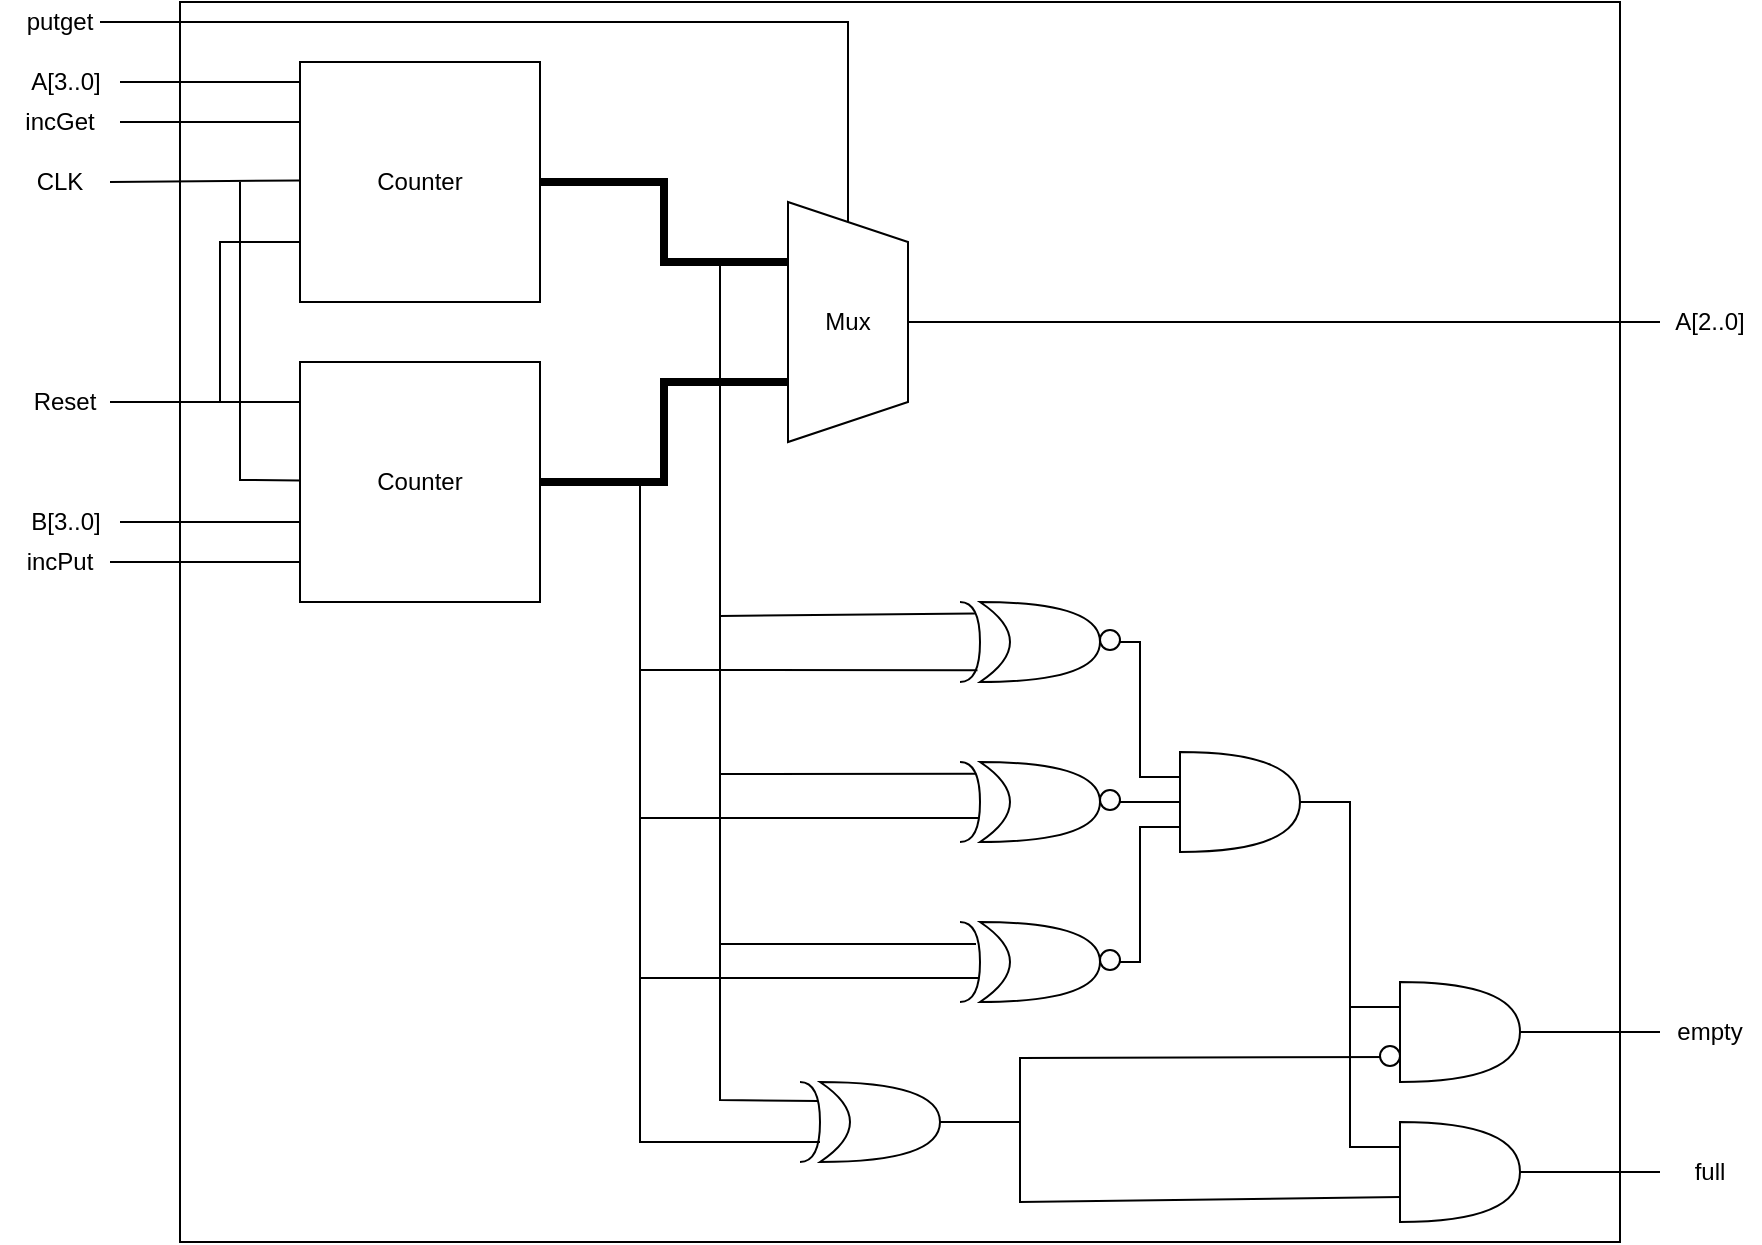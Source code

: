 <mxfile version="21.3.5" type="device">
  <diagram name="Page-1" id="IgcC-X4iaZxsO5MIDhcI">
    <mxGraphModel dx="1544" dy="696" grid="0" gridSize="10" guides="1" tooltips="1" connect="1" arrows="1" fold="1" page="0" pageScale="1" pageWidth="827" pageHeight="1169" math="0" shadow="0">
      <root>
        <mxCell id="0" />
        <mxCell id="1" parent="0" />
        <mxCell id="dIFlpC5XtX7Rx2cz8LBu-10" value="" style="rounded=0;whiteSpace=wrap;html=1;" vertex="1" parent="1">
          <mxGeometry x="80" y="60" width="720" height="620" as="geometry" />
        </mxCell>
        <mxCell id="dIFlpC5XtX7Rx2cz8LBu-32" style="edgeStyle=orthogonalEdgeStyle;rounded=0;orthogonalLoop=1;jettySize=auto;html=1;entryX=0.75;entryY=1;entryDx=0;entryDy=0;endArrow=none;endFill=0;strokeWidth=4;" edge="1" parent="1" source="dIFlpC5XtX7Rx2cz8LBu-1" target="dIFlpC5XtX7Rx2cz8LBu-4">
          <mxGeometry relative="1" as="geometry" />
        </mxCell>
        <mxCell id="dIFlpC5XtX7Rx2cz8LBu-1" value="Counter" style="rounded=0;whiteSpace=wrap;html=1;" vertex="1" parent="1">
          <mxGeometry x="140" y="240" width="120" height="120" as="geometry" />
        </mxCell>
        <mxCell id="dIFlpC5XtX7Rx2cz8LBu-31" style="edgeStyle=orthogonalEdgeStyle;rounded=0;orthogonalLoop=1;jettySize=auto;html=1;entryX=0.25;entryY=1;entryDx=0;entryDy=0;endArrow=none;endFill=0;strokeWidth=4;" edge="1" parent="1" source="dIFlpC5XtX7Rx2cz8LBu-2" target="dIFlpC5XtX7Rx2cz8LBu-4">
          <mxGeometry relative="1" as="geometry" />
        </mxCell>
        <mxCell id="dIFlpC5XtX7Rx2cz8LBu-2" value="Counter" style="rounded=0;whiteSpace=wrap;html=1;" vertex="1" parent="1">
          <mxGeometry x="140" y="90" width="120" height="120" as="geometry" />
        </mxCell>
        <mxCell id="dIFlpC5XtX7Rx2cz8LBu-34" style="edgeStyle=orthogonalEdgeStyle;rounded=0;orthogonalLoop=1;jettySize=auto;html=1;endArrow=none;endFill=0;" edge="1" parent="1" source="dIFlpC5XtX7Rx2cz8LBu-4">
          <mxGeometry relative="1" as="geometry">
            <mxPoint x="820" y="220" as="targetPoint" />
          </mxGeometry>
        </mxCell>
        <mxCell id="dIFlpC5XtX7Rx2cz8LBu-52" style="edgeStyle=orthogonalEdgeStyle;rounded=0;orthogonalLoop=1;jettySize=auto;html=1;exitX=0;exitY=0.5;exitDx=0;exitDy=0;endArrow=none;endFill=0;" edge="1" parent="1" source="dIFlpC5XtX7Rx2cz8LBu-4">
          <mxGeometry relative="1" as="geometry">
            <mxPoint x="40" y="70" as="targetPoint" />
            <Array as="points">
              <mxPoint x="414" y="70" />
            </Array>
          </mxGeometry>
        </mxCell>
        <mxCell id="dIFlpC5XtX7Rx2cz8LBu-4" value="Mux" style="shape=trapezoid;perimeter=trapezoidPerimeter;whiteSpace=wrap;html=1;fixedSize=1;direction=south;" vertex="1" parent="1">
          <mxGeometry x="384" y="160" width="60" height="120" as="geometry" />
        </mxCell>
        <mxCell id="dIFlpC5XtX7Rx2cz8LBu-24" style="edgeStyle=orthogonalEdgeStyle;rounded=0;orthogonalLoop=1;jettySize=auto;html=1;entryX=0;entryY=0.25;entryDx=0;entryDy=0;entryPerimeter=0;endArrow=none;endFill=0;" edge="1" parent="1" source="dIFlpC5XtX7Rx2cz8LBu-5" target="dIFlpC5XtX7Rx2cz8LBu-11">
          <mxGeometry relative="1" as="geometry" />
        </mxCell>
        <mxCell id="dIFlpC5XtX7Rx2cz8LBu-5" value="" style="shape=xor;whiteSpace=wrap;html=1;" vertex="1" parent="1">
          <mxGeometry x="480" y="360" width="60" height="40" as="geometry" />
        </mxCell>
        <mxCell id="dIFlpC5XtX7Rx2cz8LBu-23" style="edgeStyle=orthogonalEdgeStyle;rounded=0;orthogonalLoop=1;jettySize=auto;html=1;entryX=0;entryY=0.5;entryDx=0;entryDy=0;entryPerimeter=0;endArrow=none;endFill=0;" edge="1" parent="1" source="dIFlpC5XtX7Rx2cz8LBu-6" target="dIFlpC5XtX7Rx2cz8LBu-11">
          <mxGeometry relative="1" as="geometry" />
        </mxCell>
        <mxCell id="dIFlpC5XtX7Rx2cz8LBu-6" value="" style="shape=xor;whiteSpace=wrap;html=1;" vertex="1" parent="1">
          <mxGeometry x="480" y="440" width="60" height="40" as="geometry" />
        </mxCell>
        <mxCell id="dIFlpC5XtX7Rx2cz8LBu-22" style="edgeStyle=orthogonalEdgeStyle;rounded=0;orthogonalLoop=1;jettySize=auto;html=1;entryX=0;entryY=0.75;entryDx=0;entryDy=0;entryPerimeter=0;endArrow=none;endFill=0;" edge="1" parent="1" source="dIFlpC5XtX7Rx2cz8LBu-7" target="dIFlpC5XtX7Rx2cz8LBu-11">
          <mxGeometry relative="1" as="geometry" />
        </mxCell>
        <mxCell id="dIFlpC5XtX7Rx2cz8LBu-7" value="" style="shape=xor;whiteSpace=wrap;html=1;" vertex="1" parent="1">
          <mxGeometry x="480" y="520" width="60" height="40" as="geometry" />
        </mxCell>
        <mxCell id="dIFlpC5XtX7Rx2cz8LBu-9" value="" style="shape=xor;whiteSpace=wrap;html=1;" vertex="1" parent="1">
          <mxGeometry x="400" y="600" width="60" height="40" as="geometry" />
        </mxCell>
        <mxCell id="dIFlpC5XtX7Rx2cz8LBu-18" style="edgeStyle=orthogonalEdgeStyle;rounded=0;orthogonalLoop=1;jettySize=auto;html=1;entryX=0;entryY=0.25;entryDx=0;entryDy=0;entryPerimeter=0;endArrow=none;endFill=0;" edge="1" parent="1" source="dIFlpC5XtX7Rx2cz8LBu-11" target="dIFlpC5XtX7Rx2cz8LBu-13">
          <mxGeometry relative="1" as="geometry" />
        </mxCell>
        <mxCell id="dIFlpC5XtX7Rx2cz8LBu-11" value="" style="shape=or;whiteSpace=wrap;html=1;" vertex="1" parent="1">
          <mxGeometry x="580" y="435" width="60" height="50" as="geometry" />
        </mxCell>
        <mxCell id="dIFlpC5XtX7Rx2cz8LBu-19" style="edgeStyle=orthogonalEdgeStyle;rounded=0;orthogonalLoop=1;jettySize=auto;html=1;entryX=1;entryY=0.5;entryDx=0;entryDy=0;entryPerimeter=0;exitX=0;exitY=0.25;exitDx=0;exitDy=0;exitPerimeter=0;endArrow=none;endFill=0;" edge="1" parent="1" source="dIFlpC5XtX7Rx2cz8LBu-12" target="dIFlpC5XtX7Rx2cz8LBu-11">
          <mxGeometry relative="1" as="geometry" />
        </mxCell>
        <mxCell id="dIFlpC5XtX7Rx2cz8LBu-20" style="edgeStyle=orthogonalEdgeStyle;rounded=0;orthogonalLoop=1;jettySize=auto;html=1;endArrow=none;endFill=0;" edge="1" parent="1" source="dIFlpC5XtX7Rx2cz8LBu-12">
          <mxGeometry relative="1" as="geometry">
            <mxPoint x="820" y="575" as="targetPoint" />
          </mxGeometry>
        </mxCell>
        <mxCell id="dIFlpC5XtX7Rx2cz8LBu-12" value="" style="shape=or;whiteSpace=wrap;html=1;" vertex="1" parent="1">
          <mxGeometry x="690" y="550" width="60" height="50" as="geometry" />
        </mxCell>
        <mxCell id="dIFlpC5XtX7Rx2cz8LBu-21" style="edgeStyle=orthogonalEdgeStyle;rounded=0;orthogonalLoop=1;jettySize=auto;html=1;endArrow=none;endFill=0;" edge="1" parent="1" source="dIFlpC5XtX7Rx2cz8LBu-13">
          <mxGeometry relative="1" as="geometry">
            <mxPoint x="820" y="645" as="targetPoint" />
          </mxGeometry>
        </mxCell>
        <mxCell id="dIFlpC5XtX7Rx2cz8LBu-13" value="" style="shape=or;whiteSpace=wrap;html=1;" vertex="1" parent="1">
          <mxGeometry x="690" y="620" width="60" height="50" as="geometry" />
        </mxCell>
        <mxCell id="dIFlpC5XtX7Rx2cz8LBu-14" value="" style="endArrow=none;html=1;rounded=0;entryX=0.912;entryY=0.237;entryDx=0;entryDy=0;entryPerimeter=0;" edge="1" parent="1" target="dIFlpC5XtX7Rx2cz8LBu-26">
          <mxGeometry width="50" height="50" relative="1" as="geometry">
            <mxPoint x="350" y="490" as="sourcePoint" />
            <mxPoint x="190" y="620" as="targetPoint" />
            <Array as="points">
              <mxPoint x="350" y="609" />
            </Array>
          </mxGeometry>
        </mxCell>
        <mxCell id="dIFlpC5XtX7Rx2cz8LBu-16" value="" style="endArrow=none;html=1;rounded=0;exitX=0;exitY=0.75;exitDx=0;exitDy=0;exitPerimeter=0;entryX=1;entryY=0.5;entryDx=0;entryDy=0;entryPerimeter=0;" edge="1" parent="1" source="dIFlpC5XtX7Rx2cz8LBu-12" target="dIFlpC5XtX7Rx2cz8LBu-9">
          <mxGeometry width="50" height="50" relative="1" as="geometry">
            <mxPoint x="220" y="420" as="sourcePoint" />
            <mxPoint x="270" y="370" as="targetPoint" />
            <Array as="points">
              <mxPoint x="500" y="588" />
              <mxPoint x="500" y="620" />
            </Array>
          </mxGeometry>
        </mxCell>
        <mxCell id="dIFlpC5XtX7Rx2cz8LBu-17" value="" style="endArrow=none;html=1;rounded=0;entryX=0;entryY=0.75;entryDx=0;entryDy=0;entryPerimeter=0;" edge="1" parent="1" target="dIFlpC5XtX7Rx2cz8LBu-13">
          <mxGeometry width="50" height="50" relative="1" as="geometry">
            <mxPoint x="460" y="620" as="sourcePoint" />
            <mxPoint x="690" y="633" as="targetPoint" />
            <Array as="points">
              <mxPoint x="500" y="620" />
              <mxPoint x="500" y="630" />
              <mxPoint x="500" y="660" />
            </Array>
          </mxGeometry>
        </mxCell>
        <mxCell id="dIFlpC5XtX7Rx2cz8LBu-26" value="" style="shape=requiredInterface;html=1;verticalLabelPosition=bottom;sketch=0;" vertex="1" parent="1">
          <mxGeometry x="390" y="600" width="10" height="40" as="geometry" />
        </mxCell>
        <mxCell id="dIFlpC5XtX7Rx2cz8LBu-28" value="" style="shape=requiredInterface;html=1;verticalLabelPosition=bottom;sketch=0;" vertex="1" parent="1">
          <mxGeometry x="470" y="520" width="10" height="40" as="geometry" />
        </mxCell>
        <mxCell id="dIFlpC5XtX7Rx2cz8LBu-29" value="" style="shape=requiredInterface;html=1;verticalLabelPosition=bottom;sketch=0;" vertex="1" parent="1">
          <mxGeometry x="470" y="440" width="10" height="40" as="geometry" />
        </mxCell>
        <mxCell id="dIFlpC5XtX7Rx2cz8LBu-30" value="" style="shape=requiredInterface;html=1;verticalLabelPosition=bottom;sketch=0;" vertex="1" parent="1">
          <mxGeometry x="470" y="360" width="10" height="40" as="geometry" />
        </mxCell>
        <mxCell id="dIFlpC5XtX7Rx2cz8LBu-35" value="" style="endArrow=none;html=1;rounded=0;entryX=0;entryY=0.25;entryDx=0;entryDy=0;" edge="1" parent="1" source="dIFlpC5XtX7Rx2cz8LBu-54" target="dIFlpC5XtX7Rx2cz8LBu-2">
          <mxGeometry width="50" height="50" relative="1" as="geometry">
            <mxPoint x="40" y="109" as="sourcePoint" />
            <mxPoint x="330" y="400" as="targetPoint" />
            <Array as="points" />
          </mxGeometry>
        </mxCell>
        <mxCell id="dIFlpC5XtX7Rx2cz8LBu-36" value="" style="endArrow=none;html=1;rounded=0;entryX=0;entryY=0.25;entryDx=0;entryDy=0;exitX=1;exitY=0.5;exitDx=0;exitDy=0;" edge="1" parent="1" source="dIFlpC5XtX7Rx2cz8LBu-55">
          <mxGeometry width="50" height="50" relative="1" as="geometry">
            <mxPoint x="40" y="149.23" as="sourcePoint" />
            <mxPoint x="140" y="149.23" as="targetPoint" />
          </mxGeometry>
        </mxCell>
        <mxCell id="dIFlpC5XtX7Rx2cz8LBu-37" value="" style="endArrow=none;html=1;rounded=0;entryX=0;entryY=0.25;entryDx=0;entryDy=0;exitX=1;exitY=0.5;exitDx=0;exitDy=0;" edge="1" parent="1" source="dIFlpC5XtX7Rx2cz8LBu-56">
          <mxGeometry width="50" height="50" relative="1" as="geometry">
            <mxPoint x="40" y="260" as="sourcePoint" />
            <mxPoint x="140" y="260" as="targetPoint" />
          </mxGeometry>
        </mxCell>
        <mxCell id="dIFlpC5XtX7Rx2cz8LBu-38" value="" style="endArrow=none;html=1;rounded=0;entryX=0;entryY=0.75;entryDx=0;entryDy=0;" edge="1" parent="1" target="dIFlpC5XtX7Rx2cz8LBu-2">
          <mxGeometry width="50" height="50" relative="1" as="geometry">
            <mxPoint x="100" y="260" as="sourcePoint" />
            <mxPoint x="140" y="260" as="targetPoint" />
            <Array as="points">
              <mxPoint x="100" y="180" />
            </Array>
          </mxGeometry>
        </mxCell>
        <mxCell id="dIFlpC5XtX7Rx2cz8LBu-39" value="" style="endArrow=none;html=1;rounded=0;entryX=0;entryY=0.25;entryDx=0;entryDy=0;" edge="1" parent="1">
          <mxGeometry width="50" height="50" relative="1" as="geometry">
            <mxPoint x="110" y="150" as="sourcePoint" />
            <mxPoint x="140" y="299.23" as="targetPoint" />
            <Array as="points">
              <mxPoint x="110" y="299" />
            </Array>
          </mxGeometry>
        </mxCell>
        <mxCell id="dIFlpC5XtX7Rx2cz8LBu-40" value="" style="endArrow=none;html=1;rounded=0;entryX=0;entryY=0.25;entryDx=0;entryDy=0;exitX=1;exitY=0.5;exitDx=0;exitDy=0;" edge="1" parent="1" source="dIFlpC5XtX7Rx2cz8LBu-57">
          <mxGeometry width="50" height="50" relative="1" as="geometry">
            <mxPoint x="40" y="340" as="sourcePoint" />
            <mxPoint x="140" y="340" as="targetPoint" />
          </mxGeometry>
        </mxCell>
        <mxCell id="dIFlpC5XtX7Rx2cz8LBu-41" value="" style="endArrow=none;html=1;rounded=0;exitX=0.747;exitY=0.143;exitDx=0;exitDy=0;exitPerimeter=0;" edge="1" parent="1" source="dIFlpC5XtX7Rx2cz8LBu-30">
          <mxGeometry width="50" height="50" relative="1" as="geometry">
            <mxPoint x="480" y="367" as="sourcePoint" />
            <mxPoint x="350" y="190" as="targetPoint" />
            <Array as="points">
              <mxPoint x="350" y="367" />
            </Array>
          </mxGeometry>
        </mxCell>
        <mxCell id="dIFlpC5XtX7Rx2cz8LBu-42" value="" style="endArrow=none;html=1;rounded=0;exitX=0.819;exitY=0.148;exitDx=0;exitDy=0;exitPerimeter=0;" edge="1" parent="1" source="dIFlpC5XtX7Rx2cz8LBu-29">
          <mxGeometry width="50" height="50" relative="1" as="geometry">
            <mxPoint x="370" y="420" as="sourcePoint" />
            <mxPoint x="350" y="350" as="targetPoint" />
            <Array as="points">
              <mxPoint x="350" y="446" />
            </Array>
          </mxGeometry>
        </mxCell>
        <mxCell id="dIFlpC5XtX7Rx2cz8LBu-43" value="" style="endArrow=none;html=1;rounded=0;exitX=0.819;exitY=0.148;exitDx=0;exitDy=0;exitPerimeter=0;" edge="1" parent="1">
          <mxGeometry width="50" height="50" relative="1" as="geometry">
            <mxPoint x="478" y="531" as="sourcePoint" />
            <mxPoint x="350" y="435" as="targetPoint" />
            <Array as="points">
              <mxPoint x="350" y="531" />
            </Array>
          </mxGeometry>
        </mxCell>
        <mxCell id="dIFlpC5XtX7Rx2cz8LBu-44" value="" style="ellipse;whiteSpace=wrap;html=1;aspect=fixed;" vertex="1" parent="1">
          <mxGeometry x="540" y="374" width="10" height="10" as="geometry" />
        </mxCell>
        <mxCell id="dIFlpC5XtX7Rx2cz8LBu-46" value="" style="ellipse;whiteSpace=wrap;html=1;aspect=fixed;" vertex="1" parent="1">
          <mxGeometry x="540" y="454" width="10" height="10" as="geometry" />
        </mxCell>
        <mxCell id="dIFlpC5XtX7Rx2cz8LBu-47" value="" style="ellipse;whiteSpace=wrap;html=1;aspect=fixed;" vertex="1" parent="1">
          <mxGeometry x="540" y="534" width="10" height="10" as="geometry" />
        </mxCell>
        <mxCell id="dIFlpC5XtX7Rx2cz8LBu-48" value="" style="ellipse;whiteSpace=wrap;html=1;aspect=fixed;" vertex="1" parent="1">
          <mxGeometry x="680" y="582" width="10" height="10" as="geometry" />
        </mxCell>
        <mxCell id="dIFlpC5XtX7Rx2cz8LBu-49" value="" style="endArrow=none;html=1;rounded=0;exitX=0.874;exitY=0.854;exitDx=0;exitDy=0;exitPerimeter=0;" edge="1" parent="1" source="dIFlpC5XtX7Rx2cz8LBu-30">
          <mxGeometry width="50" height="50" relative="1" as="geometry">
            <mxPoint x="370" y="420" as="sourcePoint" />
            <mxPoint x="310" y="300" as="targetPoint" />
            <Array as="points">
              <mxPoint x="310" y="394" />
            </Array>
          </mxGeometry>
        </mxCell>
        <mxCell id="dIFlpC5XtX7Rx2cz8LBu-50" value="" style="endArrow=none;html=1;rounded=0;exitX=0.874;exitY=0.854;exitDx=0;exitDy=0;exitPerimeter=0;" edge="1" parent="1">
          <mxGeometry width="50" height="50" relative="1" as="geometry">
            <mxPoint x="479" y="468" as="sourcePoint" />
            <mxPoint x="310" y="374" as="targetPoint" />
            <Array as="points">
              <mxPoint x="310" y="468" />
            </Array>
          </mxGeometry>
        </mxCell>
        <mxCell id="dIFlpC5XtX7Rx2cz8LBu-51" value="" style="endArrow=none;html=1;rounded=0;exitX=0.874;exitY=0.854;exitDx=0;exitDy=0;exitPerimeter=0;" edge="1" parent="1">
          <mxGeometry width="50" height="50" relative="1" as="geometry">
            <mxPoint x="479" y="548" as="sourcePoint" />
            <mxPoint x="310" y="454" as="targetPoint" />
            <Array as="points">
              <mxPoint x="310" y="548" />
            </Array>
          </mxGeometry>
        </mxCell>
        <mxCell id="dIFlpC5XtX7Rx2cz8LBu-53" value="putget" style="text;html=1;strokeColor=none;fillColor=none;align=center;verticalAlign=middle;whiteSpace=wrap;rounded=0;" vertex="1" parent="1">
          <mxGeometry x="-10" y="60" width="60" height="20" as="geometry" />
        </mxCell>
        <mxCell id="dIFlpC5XtX7Rx2cz8LBu-54" value="incGet" style="text;html=1;strokeColor=none;fillColor=none;align=center;verticalAlign=middle;whiteSpace=wrap;rounded=0;" vertex="1" parent="1">
          <mxGeometry x="-10" y="110" width="60" height="20" as="geometry" />
        </mxCell>
        <mxCell id="dIFlpC5XtX7Rx2cz8LBu-55" value="CLK" style="text;html=1;strokeColor=none;fillColor=none;align=center;verticalAlign=middle;whiteSpace=wrap;rounded=0;" vertex="1" parent="1">
          <mxGeometry x="-5" y="140" width="50" height="20" as="geometry" />
        </mxCell>
        <mxCell id="dIFlpC5XtX7Rx2cz8LBu-56" value="Reset" style="text;html=1;strokeColor=none;fillColor=none;align=center;verticalAlign=middle;whiteSpace=wrap;rounded=0;" vertex="1" parent="1">
          <mxGeometry y="250" width="45" height="20" as="geometry" />
        </mxCell>
        <mxCell id="dIFlpC5XtX7Rx2cz8LBu-57" value="incPut" style="text;html=1;strokeColor=none;fillColor=none;align=center;verticalAlign=middle;whiteSpace=wrap;rounded=0;" vertex="1" parent="1">
          <mxGeometry x="-5" y="330" width="50" height="20" as="geometry" />
        </mxCell>
        <mxCell id="dIFlpC5XtX7Rx2cz8LBu-58" value="A[2..0]" style="text;html=1;strokeColor=none;fillColor=none;align=center;verticalAlign=middle;whiteSpace=wrap;rounded=0;" vertex="1" parent="1">
          <mxGeometry x="820" y="210" width="50" height="20" as="geometry" />
        </mxCell>
        <mxCell id="dIFlpC5XtX7Rx2cz8LBu-59" value="empty" style="text;html=1;strokeColor=none;fillColor=none;align=center;verticalAlign=middle;whiteSpace=wrap;rounded=0;" vertex="1" parent="1">
          <mxGeometry x="825" y="565" width="40" height="20" as="geometry" />
        </mxCell>
        <mxCell id="dIFlpC5XtX7Rx2cz8LBu-60" value="full" style="text;html=1;strokeColor=none;fillColor=none;align=center;verticalAlign=middle;whiteSpace=wrap;rounded=0;" vertex="1" parent="1">
          <mxGeometry x="830" y="635" width="30" height="20" as="geometry" />
        </mxCell>
        <mxCell id="dIFlpC5XtX7Rx2cz8LBu-62" value="" style="endArrow=none;html=1;rounded=0;entryX=0;entryY=0.25;entryDx=0;entryDy=0;" edge="1" parent="1">
          <mxGeometry width="50" height="50" relative="1" as="geometry">
            <mxPoint x="50" y="100" as="sourcePoint" />
            <mxPoint x="140" y="100" as="targetPoint" />
            <Array as="points" />
          </mxGeometry>
        </mxCell>
        <mxCell id="dIFlpC5XtX7Rx2cz8LBu-63" value="" style="endArrow=none;html=1;rounded=0;entryX=0;entryY=0.25;entryDx=0;entryDy=0;" edge="1" parent="1">
          <mxGeometry width="50" height="50" relative="1" as="geometry">
            <mxPoint x="50" y="320" as="sourcePoint" />
            <mxPoint x="140" y="320" as="targetPoint" />
            <Array as="points" />
          </mxGeometry>
        </mxCell>
        <mxCell id="dIFlpC5XtX7Rx2cz8LBu-64" value="A[3..0]" style="text;html=1;strokeColor=none;fillColor=none;align=center;verticalAlign=middle;whiteSpace=wrap;rounded=0;" vertex="1" parent="1">
          <mxGeometry x="2.5" y="90" width="40" height="20" as="geometry" />
        </mxCell>
        <mxCell id="dIFlpC5XtX7Rx2cz8LBu-65" value="B[3..0]" style="text;html=1;strokeColor=none;fillColor=none;align=center;verticalAlign=middle;whiteSpace=wrap;rounded=0;" vertex="1" parent="1">
          <mxGeometry x="2.5" y="310" width="40" height="20" as="geometry" />
        </mxCell>
        <mxCell id="dIFlpC5XtX7Rx2cz8LBu-66" value="" style="endArrow=none;html=1;rounded=0;entryX=0.912;entryY=0.237;entryDx=0;entryDy=0;entryPerimeter=0;" edge="1" parent="1">
          <mxGeometry width="50" height="50" relative="1" as="geometry">
            <mxPoint x="310" y="540" as="sourcePoint" />
            <mxPoint x="400" y="630" as="targetPoint" />
            <Array as="points">
              <mxPoint x="310" y="630" />
            </Array>
          </mxGeometry>
        </mxCell>
      </root>
    </mxGraphModel>
  </diagram>
</mxfile>
